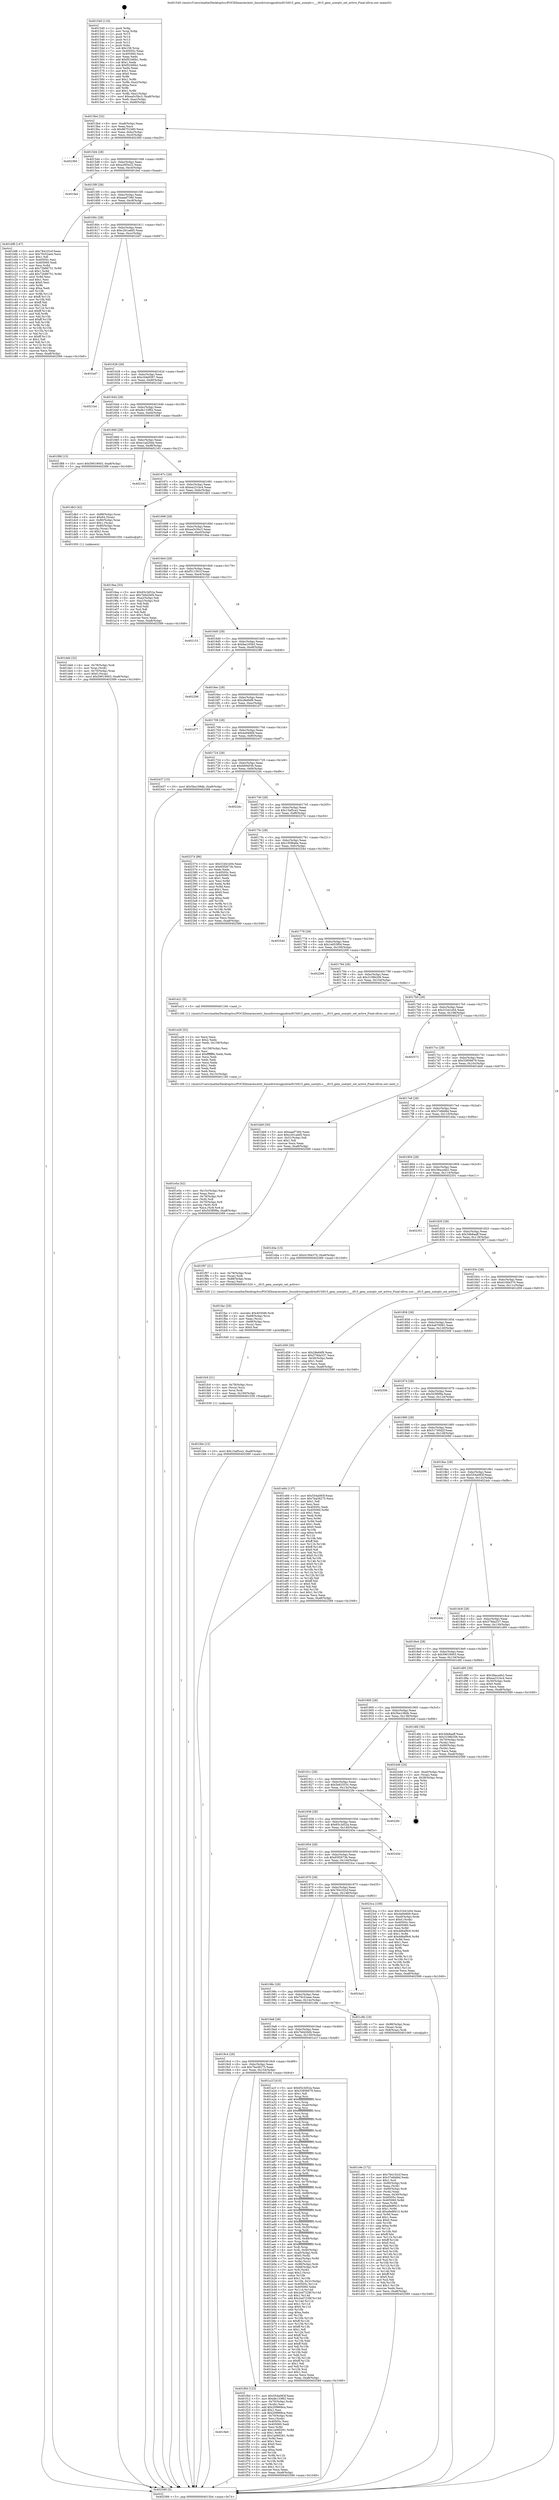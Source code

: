 digraph "0x401540" {
  label = "0x401540 (/mnt/c/Users/mathe/Desktop/tcc/POCII/binaries/extr_linuxdriversgpudrmi915i915_gem_userptr.c___i915_gem_userptr_set_active_Final-ollvm.out::main(0))"
  labelloc = "t"
  node[shape=record]

  Entry [label="",width=0.3,height=0.3,shape=circle,fillcolor=black,style=filled]
  "0x4015b4" [label="{
     0x4015b4 [32]\l
     | [instrs]\l
     &nbsp;&nbsp;0x4015b4 \<+6\>: mov -0xa8(%rbp),%eax\l
     &nbsp;&nbsp;0x4015ba \<+2\>: mov %eax,%ecx\l
     &nbsp;&nbsp;0x4015bc \<+6\>: sub $0x86751b80,%ecx\l
     &nbsp;&nbsp;0x4015c2 \<+6\>: mov %eax,-0xbc(%rbp)\l
     &nbsp;&nbsp;0x4015c8 \<+6\>: mov %ecx,-0xc0(%rbp)\l
     &nbsp;&nbsp;0x4015ce \<+6\>: je 0000000000402360 \<main+0xe20\>\l
  }"]
  "0x402360" [label="{
     0x402360\l
  }", style=dashed]
  "0x4015d4" [label="{
     0x4015d4 [28]\l
     | [instrs]\l
     &nbsp;&nbsp;0x4015d4 \<+5\>: jmp 00000000004015d9 \<main+0x99\>\l
     &nbsp;&nbsp;0x4015d9 \<+6\>: mov -0xbc(%rbp),%eax\l
     &nbsp;&nbsp;0x4015df \<+5\>: sub $0xa26f3e22,%eax\l
     &nbsp;&nbsp;0x4015e4 \<+6\>: mov %eax,-0xc4(%rbp)\l
     &nbsp;&nbsp;0x4015ea \<+6\>: je 0000000000401fed \<main+0xaad\>\l
  }"]
  Exit [label="",width=0.3,height=0.3,shape=circle,fillcolor=black,style=filled,peripheries=2]
  "0x401fed" [label="{
     0x401fed\l
  }", style=dashed]
  "0x4015f0" [label="{
     0x4015f0 [28]\l
     | [instrs]\l
     &nbsp;&nbsp;0x4015f0 \<+5\>: jmp 00000000004015f5 \<main+0xb5\>\l
     &nbsp;&nbsp;0x4015f5 \<+6\>: mov -0xbc(%rbp),%eax\l
     &nbsp;&nbsp;0x4015fb \<+5\>: sub $0xaaef7360,%eax\l
     &nbsp;&nbsp;0x401600 \<+6\>: mov %eax,-0xc8(%rbp)\l
     &nbsp;&nbsp;0x401606 \<+6\>: je 0000000000401bf8 \<main+0x6b8\>\l
  }"]
  "0x401fde" [label="{
     0x401fde [15]\l
     | [instrs]\l
     &nbsp;&nbsp;0x401fde \<+10\>: movl $0x15af5ce2,-0xa8(%rbp)\l
     &nbsp;&nbsp;0x401fe8 \<+5\>: jmp 0000000000402589 \<main+0x1049\>\l
  }"]
  "0x401bf8" [label="{
     0x401bf8 [147]\l
     | [instrs]\l
     &nbsp;&nbsp;0x401bf8 \<+5\>: mov $0x784102cf,%eax\l
     &nbsp;&nbsp;0x401bfd \<+5\>: mov $0x79c52aee,%ecx\l
     &nbsp;&nbsp;0x401c02 \<+2\>: mov $0x1,%dl\l
     &nbsp;&nbsp;0x401c04 \<+7\>: mov 0x40505c,%esi\l
     &nbsp;&nbsp;0x401c0b \<+7\>: mov 0x405060,%edi\l
     &nbsp;&nbsp;0x401c12 \<+3\>: mov %esi,%r8d\l
     &nbsp;&nbsp;0x401c15 \<+7\>: sub $0x72b86751,%r8d\l
     &nbsp;&nbsp;0x401c1c \<+4\>: sub $0x1,%r8d\l
     &nbsp;&nbsp;0x401c20 \<+7\>: add $0x72b86751,%r8d\l
     &nbsp;&nbsp;0x401c27 \<+4\>: imul %r8d,%esi\l
     &nbsp;&nbsp;0x401c2b \<+3\>: and $0x1,%esi\l
     &nbsp;&nbsp;0x401c2e \<+3\>: cmp $0x0,%esi\l
     &nbsp;&nbsp;0x401c31 \<+4\>: sete %r9b\l
     &nbsp;&nbsp;0x401c35 \<+3\>: cmp $0xa,%edi\l
     &nbsp;&nbsp;0x401c38 \<+4\>: setl %r10b\l
     &nbsp;&nbsp;0x401c3c \<+3\>: mov %r9b,%r11b\l
     &nbsp;&nbsp;0x401c3f \<+4\>: xor $0xff,%r11b\l
     &nbsp;&nbsp;0x401c43 \<+3\>: mov %r10b,%bl\l
     &nbsp;&nbsp;0x401c46 \<+3\>: xor $0xff,%bl\l
     &nbsp;&nbsp;0x401c49 \<+3\>: xor $0x1,%dl\l
     &nbsp;&nbsp;0x401c4c \<+3\>: mov %r11b,%r14b\l
     &nbsp;&nbsp;0x401c4f \<+4\>: and $0xff,%r14b\l
     &nbsp;&nbsp;0x401c53 \<+3\>: and %dl,%r9b\l
     &nbsp;&nbsp;0x401c56 \<+3\>: mov %bl,%r15b\l
     &nbsp;&nbsp;0x401c59 \<+4\>: and $0xff,%r15b\l
     &nbsp;&nbsp;0x401c5d \<+3\>: and %dl,%r10b\l
     &nbsp;&nbsp;0x401c60 \<+3\>: or %r9b,%r14b\l
     &nbsp;&nbsp;0x401c63 \<+3\>: or %r10b,%r15b\l
     &nbsp;&nbsp;0x401c66 \<+3\>: xor %r15b,%r14b\l
     &nbsp;&nbsp;0x401c69 \<+3\>: or %bl,%r11b\l
     &nbsp;&nbsp;0x401c6c \<+4\>: xor $0xff,%r11b\l
     &nbsp;&nbsp;0x401c70 \<+3\>: or $0x1,%dl\l
     &nbsp;&nbsp;0x401c73 \<+3\>: and %dl,%r11b\l
     &nbsp;&nbsp;0x401c76 \<+3\>: or %r11b,%r14b\l
     &nbsp;&nbsp;0x401c79 \<+4\>: test $0x1,%r14b\l
     &nbsp;&nbsp;0x401c7d \<+3\>: cmovne %ecx,%eax\l
     &nbsp;&nbsp;0x401c80 \<+6\>: mov %eax,-0xa8(%rbp)\l
     &nbsp;&nbsp;0x401c86 \<+5\>: jmp 0000000000402589 \<main+0x1049\>\l
  }"]
  "0x40160c" [label="{
     0x40160c [28]\l
     | [instrs]\l
     &nbsp;&nbsp;0x40160c \<+5\>: jmp 0000000000401611 \<main+0xd1\>\l
     &nbsp;&nbsp;0x401611 \<+6\>: mov -0xbc(%rbp),%eax\l
     &nbsp;&nbsp;0x401617 \<+5\>: sub $0xc261add5,%eax\l
     &nbsp;&nbsp;0x40161c \<+6\>: mov %eax,-0xcc(%rbp)\l
     &nbsp;&nbsp;0x401622 \<+6\>: je 0000000000401bd7 \<main+0x697\>\l
  }"]
  "0x401fc9" [label="{
     0x401fc9 [21]\l
     | [instrs]\l
     &nbsp;&nbsp;0x401fc9 \<+4\>: mov -0x78(%rbp),%rcx\l
     &nbsp;&nbsp;0x401fcd \<+3\>: mov (%rcx),%rcx\l
     &nbsp;&nbsp;0x401fd0 \<+3\>: mov %rcx,%rdi\l
     &nbsp;&nbsp;0x401fd3 \<+6\>: mov %eax,-0x160(%rbp)\l
     &nbsp;&nbsp;0x401fd9 \<+5\>: call 0000000000401030 \<free@plt\>\l
     | [calls]\l
     &nbsp;&nbsp;0x401030 \{1\} (unknown)\l
  }"]
  "0x401bd7" [label="{
     0x401bd7\l
  }", style=dashed]
  "0x401628" [label="{
     0x401628 [28]\l
     | [instrs]\l
     &nbsp;&nbsp;0x401628 \<+5\>: jmp 000000000040162d \<main+0xed\>\l
     &nbsp;&nbsp;0x40162d \<+6\>: mov -0xbc(%rbp),%eax\l
     &nbsp;&nbsp;0x401633 \<+5\>: sub $0xc5de9397,%eax\l
     &nbsp;&nbsp;0x401638 \<+6\>: mov %eax,-0xd0(%rbp)\l
     &nbsp;&nbsp;0x40163e \<+6\>: je 00000000004021bd \<main+0xc7d\>\l
  }"]
  "0x401fac" [label="{
     0x401fac [29]\l
     | [instrs]\l
     &nbsp;&nbsp;0x401fac \<+10\>: movabs $0x4030d6,%rdi\l
     &nbsp;&nbsp;0x401fb6 \<+4\>: mov -0x68(%rbp),%rcx\l
     &nbsp;&nbsp;0x401fba \<+2\>: mov %eax,(%rcx)\l
     &nbsp;&nbsp;0x401fbc \<+4\>: mov -0x68(%rbp),%rcx\l
     &nbsp;&nbsp;0x401fc0 \<+2\>: mov (%rcx),%esi\l
     &nbsp;&nbsp;0x401fc2 \<+2\>: mov $0x0,%al\l
     &nbsp;&nbsp;0x401fc4 \<+5\>: call 0000000000401040 \<printf@plt\>\l
     | [calls]\l
     &nbsp;&nbsp;0x401040 \{1\} (unknown)\l
  }"]
  "0x4021bd" [label="{
     0x4021bd\l
  }", style=dashed]
  "0x401644" [label="{
     0x401644 [28]\l
     | [instrs]\l
     &nbsp;&nbsp;0x401644 \<+5\>: jmp 0000000000401649 \<main+0x109\>\l
     &nbsp;&nbsp;0x401649 \<+6\>: mov -0xbc(%rbp),%eax\l
     &nbsp;&nbsp;0x40164f \<+5\>: sub $0xdb133f62,%eax\l
     &nbsp;&nbsp;0x401654 \<+6\>: mov %eax,-0xd4(%rbp)\l
     &nbsp;&nbsp;0x40165a \<+6\>: je 0000000000401f88 \<main+0xa48\>\l
  }"]
  "0x4019e0" [label="{
     0x4019e0\l
  }", style=dashed]
  "0x401f88" [label="{
     0x401f88 [15]\l
     | [instrs]\l
     &nbsp;&nbsp;0x401f88 \<+10\>: movl $0x59019003,-0xa8(%rbp)\l
     &nbsp;&nbsp;0x401f92 \<+5\>: jmp 0000000000402589 \<main+0x1049\>\l
  }"]
  "0x401660" [label="{
     0x401660 [28]\l
     | [instrs]\l
     &nbsp;&nbsp;0x401660 \<+5\>: jmp 0000000000401665 \<main+0x125\>\l
     &nbsp;&nbsp;0x401665 \<+6\>: mov -0xbc(%rbp),%eax\l
     &nbsp;&nbsp;0x40166b \<+5\>: sub $0xe1ad20da,%eax\l
     &nbsp;&nbsp;0x401670 \<+6\>: mov %eax,-0xd8(%rbp)\l
     &nbsp;&nbsp;0x401676 \<+6\>: je 0000000000402162 \<main+0xc22\>\l
  }"]
  "0x401f0d" [label="{
     0x401f0d [123]\l
     | [instrs]\l
     &nbsp;&nbsp;0x401f0d \<+5\>: mov $0x554a083f,%eax\l
     &nbsp;&nbsp;0x401f12 \<+5\>: mov $0xdb133f62,%ecx\l
     &nbsp;&nbsp;0x401f17 \<+4\>: mov -0x70(%rbp),%rdx\l
     &nbsp;&nbsp;0x401f1b \<+2\>: mov (%rdx),%esi\l
     &nbsp;&nbsp;0x401f1d \<+6\>: add $0x209868ca,%esi\l
     &nbsp;&nbsp;0x401f23 \<+3\>: add $0x1,%esi\l
     &nbsp;&nbsp;0x401f26 \<+6\>: sub $0x209868ca,%esi\l
     &nbsp;&nbsp;0x401f2c \<+4\>: mov -0x70(%rbp),%rdx\l
     &nbsp;&nbsp;0x401f30 \<+2\>: mov %esi,(%rdx)\l
     &nbsp;&nbsp;0x401f32 \<+7\>: mov 0x40505c,%esi\l
     &nbsp;&nbsp;0x401f39 \<+7\>: mov 0x405060,%edi\l
     &nbsp;&nbsp;0x401f40 \<+3\>: mov %esi,%r8d\l
     &nbsp;&nbsp;0x401f43 \<+7\>: add $0x1a060261,%r8d\l
     &nbsp;&nbsp;0x401f4a \<+4\>: sub $0x1,%r8d\l
     &nbsp;&nbsp;0x401f4e \<+7\>: sub $0x1a060261,%r8d\l
     &nbsp;&nbsp;0x401f55 \<+4\>: imul %r8d,%esi\l
     &nbsp;&nbsp;0x401f59 \<+3\>: and $0x1,%esi\l
     &nbsp;&nbsp;0x401f5c \<+3\>: cmp $0x0,%esi\l
     &nbsp;&nbsp;0x401f5f \<+4\>: sete %r9b\l
     &nbsp;&nbsp;0x401f63 \<+3\>: cmp $0xa,%edi\l
     &nbsp;&nbsp;0x401f66 \<+4\>: setl %r10b\l
     &nbsp;&nbsp;0x401f6a \<+3\>: mov %r9b,%r11b\l
     &nbsp;&nbsp;0x401f6d \<+3\>: and %r10b,%r11b\l
     &nbsp;&nbsp;0x401f70 \<+3\>: xor %r10b,%r9b\l
     &nbsp;&nbsp;0x401f73 \<+3\>: or %r9b,%r11b\l
     &nbsp;&nbsp;0x401f76 \<+4\>: test $0x1,%r11b\l
     &nbsp;&nbsp;0x401f7a \<+3\>: cmovne %ecx,%eax\l
     &nbsp;&nbsp;0x401f7d \<+6\>: mov %eax,-0xa8(%rbp)\l
     &nbsp;&nbsp;0x401f83 \<+5\>: jmp 0000000000402589 \<main+0x1049\>\l
  }"]
  "0x402162" [label="{
     0x402162\l
  }", style=dashed]
  "0x40167c" [label="{
     0x40167c [28]\l
     | [instrs]\l
     &nbsp;&nbsp;0x40167c \<+5\>: jmp 0000000000401681 \<main+0x141\>\l
     &nbsp;&nbsp;0x401681 \<+6\>: mov -0xbc(%rbp),%eax\l
     &nbsp;&nbsp;0x401687 \<+5\>: sub $0xea231bc4,%eax\l
     &nbsp;&nbsp;0x40168c \<+6\>: mov %eax,-0xdc(%rbp)\l
     &nbsp;&nbsp;0x401692 \<+6\>: je 0000000000401db3 \<main+0x873\>\l
  }"]
  "0x401e5a" [label="{
     0x401e5a [42]\l
     | [instrs]\l
     &nbsp;&nbsp;0x401e5a \<+6\>: mov -0x15c(%rbp),%ecx\l
     &nbsp;&nbsp;0x401e60 \<+3\>: imul %eax,%ecx\l
     &nbsp;&nbsp;0x401e63 \<+4\>: mov -0x78(%rbp),%r8\l
     &nbsp;&nbsp;0x401e67 \<+3\>: mov (%r8),%r8\l
     &nbsp;&nbsp;0x401e6a \<+4\>: mov -0x70(%rbp),%r9\l
     &nbsp;&nbsp;0x401e6e \<+3\>: movslq (%r9),%r9\l
     &nbsp;&nbsp;0x401e71 \<+4\>: mov %ecx,(%r8,%r9,4)\l
     &nbsp;&nbsp;0x401e75 \<+10\>: movl $0x503f0f9a,-0xa8(%rbp)\l
     &nbsp;&nbsp;0x401e7f \<+5\>: jmp 0000000000402589 \<main+0x1049\>\l
  }"]
  "0x401db3" [label="{
     0x401db3 [42]\l
     | [instrs]\l
     &nbsp;&nbsp;0x401db3 \<+7\>: mov -0x88(%rbp),%rax\l
     &nbsp;&nbsp;0x401dba \<+6\>: movl $0x64,(%rax)\l
     &nbsp;&nbsp;0x401dc0 \<+4\>: mov -0x80(%rbp),%rax\l
     &nbsp;&nbsp;0x401dc4 \<+6\>: movl $0x1,(%rax)\l
     &nbsp;&nbsp;0x401dca \<+4\>: mov -0x80(%rbp),%rax\l
     &nbsp;&nbsp;0x401dce \<+3\>: movslq (%rax),%rax\l
     &nbsp;&nbsp;0x401dd1 \<+4\>: shl $0x2,%rax\l
     &nbsp;&nbsp;0x401dd5 \<+3\>: mov %rax,%rdi\l
     &nbsp;&nbsp;0x401dd8 \<+5\>: call 0000000000401050 \<malloc@plt\>\l
     | [calls]\l
     &nbsp;&nbsp;0x401050 \{1\} (unknown)\l
  }"]
  "0x401698" [label="{
     0x401698 [28]\l
     | [instrs]\l
     &nbsp;&nbsp;0x401698 \<+5\>: jmp 000000000040169d \<main+0x15d\>\l
     &nbsp;&nbsp;0x40169d \<+6\>: mov -0xbc(%rbp),%eax\l
     &nbsp;&nbsp;0x4016a3 \<+5\>: sub $0xea5c5bc3,%eax\l
     &nbsp;&nbsp;0x4016a8 \<+6\>: mov %eax,-0xe0(%rbp)\l
     &nbsp;&nbsp;0x4016ae \<+6\>: je 00000000004019ea \<main+0x4aa\>\l
  }"]
  "0x401e26" [label="{
     0x401e26 [52]\l
     | [instrs]\l
     &nbsp;&nbsp;0x401e26 \<+2\>: xor %ecx,%ecx\l
     &nbsp;&nbsp;0x401e28 \<+5\>: mov $0x2,%edx\l
     &nbsp;&nbsp;0x401e2d \<+6\>: mov %edx,-0x158(%rbp)\l
     &nbsp;&nbsp;0x401e33 \<+1\>: cltd\l
     &nbsp;&nbsp;0x401e34 \<+6\>: mov -0x158(%rbp),%esi\l
     &nbsp;&nbsp;0x401e3a \<+2\>: idiv %esi\l
     &nbsp;&nbsp;0x401e3c \<+6\>: imul $0xfffffffe,%edx,%edx\l
     &nbsp;&nbsp;0x401e42 \<+2\>: mov %ecx,%edi\l
     &nbsp;&nbsp;0x401e44 \<+2\>: sub %edx,%edi\l
     &nbsp;&nbsp;0x401e46 \<+2\>: mov %ecx,%edx\l
     &nbsp;&nbsp;0x401e48 \<+3\>: sub $0x1,%edx\l
     &nbsp;&nbsp;0x401e4b \<+2\>: add %edx,%edi\l
     &nbsp;&nbsp;0x401e4d \<+2\>: sub %edi,%ecx\l
     &nbsp;&nbsp;0x401e4f \<+6\>: mov %ecx,-0x15c(%rbp)\l
     &nbsp;&nbsp;0x401e55 \<+5\>: call 0000000000401160 \<next_i\>\l
     | [calls]\l
     &nbsp;&nbsp;0x401160 \{1\} (/mnt/c/Users/mathe/Desktop/tcc/POCII/binaries/extr_linuxdriversgpudrmi915i915_gem_userptr.c___i915_gem_userptr_set_active_Final-ollvm.out::next_i)\l
  }"]
  "0x4019ea" [label="{
     0x4019ea [53]\l
     | [instrs]\l
     &nbsp;&nbsp;0x4019ea \<+5\>: mov $0x65c3d52a,%eax\l
     &nbsp;&nbsp;0x4019ef \<+5\>: mov $0x7b6d2bf4,%ecx\l
     &nbsp;&nbsp;0x4019f4 \<+6\>: mov -0xa2(%rbp),%dl\l
     &nbsp;&nbsp;0x4019fa \<+7\>: mov -0xa1(%rbp),%sil\l
     &nbsp;&nbsp;0x401a01 \<+3\>: mov %dl,%dil\l
     &nbsp;&nbsp;0x401a04 \<+3\>: and %sil,%dil\l
     &nbsp;&nbsp;0x401a07 \<+3\>: xor %sil,%dl\l
     &nbsp;&nbsp;0x401a0a \<+3\>: or %dl,%dil\l
     &nbsp;&nbsp;0x401a0d \<+4\>: test $0x1,%dil\l
     &nbsp;&nbsp;0x401a11 \<+3\>: cmovne %ecx,%eax\l
     &nbsp;&nbsp;0x401a14 \<+6\>: mov %eax,-0xa8(%rbp)\l
     &nbsp;&nbsp;0x401a1a \<+5\>: jmp 0000000000402589 \<main+0x1049\>\l
  }"]
  "0x4016b4" [label="{
     0x4016b4 [28]\l
     | [instrs]\l
     &nbsp;&nbsp;0x4016b4 \<+5\>: jmp 00000000004016b9 \<main+0x179\>\l
     &nbsp;&nbsp;0x4016b9 \<+6\>: mov -0xbc(%rbp),%eax\l
     &nbsp;&nbsp;0x4016bf \<+5\>: sub $0xf511561f,%eax\l
     &nbsp;&nbsp;0x4016c4 \<+6\>: mov %eax,-0xe4(%rbp)\l
     &nbsp;&nbsp;0x4016ca \<+6\>: je 0000000000402153 \<main+0xc13\>\l
  }"]
  "0x402589" [label="{
     0x402589 [5]\l
     | [instrs]\l
     &nbsp;&nbsp;0x402589 \<+5\>: jmp 00000000004015b4 \<main+0x74\>\l
  }"]
  "0x401540" [label="{
     0x401540 [116]\l
     | [instrs]\l
     &nbsp;&nbsp;0x401540 \<+1\>: push %rbp\l
     &nbsp;&nbsp;0x401541 \<+3\>: mov %rsp,%rbp\l
     &nbsp;&nbsp;0x401544 \<+2\>: push %r15\l
     &nbsp;&nbsp;0x401546 \<+2\>: push %r14\l
     &nbsp;&nbsp;0x401548 \<+2\>: push %r13\l
     &nbsp;&nbsp;0x40154a \<+2\>: push %r12\l
     &nbsp;&nbsp;0x40154c \<+1\>: push %rbx\l
     &nbsp;&nbsp;0x40154d \<+7\>: sub $0x158,%rsp\l
     &nbsp;&nbsp;0x401554 \<+7\>: mov 0x40505c,%eax\l
     &nbsp;&nbsp;0x40155b \<+7\>: mov 0x405060,%ecx\l
     &nbsp;&nbsp;0x401562 \<+2\>: mov %eax,%edx\l
     &nbsp;&nbsp;0x401564 \<+6\>: add $0xf5246fa1,%edx\l
     &nbsp;&nbsp;0x40156a \<+3\>: sub $0x1,%edx\l
     &nbsp;&nbsp;0x40156d \<+6\>: sub $0xf5246fa1,%edx\l
     &nbsp;&nbsp;0x401573 \<+3\>: imul %edx,%eax\l
     &nbsp;&nbsp;0x401576 \<+3\>: and $0x1,%eax\l
     &nbsp;&nbsp;0x401579 \<+3\>: cmp $0x0,%eax\l
     &nbsp;&nbsp;0x40157c \<+4\>: sete %r8b\l
     &nbsp;&nbsp;0x401580 \<+4\>: and $0x1,%r8b\l
     &nbsp;&nbsp;0x401584 \<+7\>: mov %r8b,-0xa2(%rbp)\l
     &nbsp;&nbsp;0x40158b \<+3\>: cmp $0xa,%ecx\l
     &nbsp;&nbsp;0x40158e \<+4\>: setl %r8b\l
     &nbsp;&nbsp;0x401592 \<+4\>: and $0x1,%r8b\l
     &nbsp;&nbsp;0x401596 \<+7\>: mov %r8b,-0xa1(%rbp)\l
     &nbsp;&nbsp;0x40159d \<+10\>: movl $0xea5c5bc3,-0xa8(%rbp)\l
     &nbsp;&nbsp;0x4015a7 \<+6\>: mov %edi,-0xac(%rbp)\l
     &nbsp;&nbsp;0x4015ad \<+7\>: mov %rsi,-0xb8(%rbp)\l
  }"]
  "0x401ddd" [label="{
     0x401ddd [32]\l
     | [instrs]\l
     &nbsp;&nbsp;0x401ddd \<+4\>: mov -0x78(%rbp),%rdi\l
     &nbsp;&nbsp;0x401de1 \<+3\>: mov %rax,(%rdi)\l
     &nbsp;&nbsp;0x401de4 \<+4\>: mov -0x70(%rbp),%rax\l
     &nbsp;&nbsp;0x401de8 \<+6\>: movl $0x0,(%rax)\l
     &nbsp;&nbsp;0x401dee \<+10\>: movl $0x59019003,-0xa8(%rbp)\l
     &nbsp;&nbsp;0x401df8 \<+5\>: jmp 0000000000402589 \<main+0x1049\>\l
  }"]
  "0x402153" [label="{
     0x402153\l
  }", style=dashed]
  "0x4016d0" [label="{
     0x4016d0 [28]\l
     | [instrs]\l
     &nbsp;&nbsp;0x4016d0 \<+5\>: jmp 00000000004016d5 \<main+0x195\>\l
     &nbsp;&nbsp;0x4016d5 \<+6\>: mov -0xbc(%rbp),%eax\l
     &nbsp;&nbsp;0x4016db \<+5\>: sub $0xfaa165b5,%eax\l
     &nbsp;&nbsp;0x4016e0 \<+6\>: mov %eax,-0xe8(%rbp)\l
     &nbsp;&nbsp;0x4016e6 \<+6\>: je 0000000000402286 \<main+0xd46\>\l
  }"]
  "0x401c9e" [label="{
     0x401c9e [172]\l
     | [instrs]\l
     &nbsp;&nbsp;0x401c9e \<+5\>: mov $0x784102cf,%ecx\l
     &nbsp;&nbsp;0x401ca3 \<+5\>: mov $0x37efdd6d,%edx\l
     &nbsp;&nbsp;0x401ca8 \<+3\>: mov $0x1,%sil\l
     &nbsp;&nbsp;0x401cab \<+7\>: mov -0x90(%rbp),%rdi\l
     &nbsp;&nbsp;0x401cb2 \<+2\>: mov %eax,(%rdi)\l
     &nbsp;&nbsp;0x401cb4 \<+7\>: mov -0x90(%rbp),%rdi\l
     &nbsp;&nbsp;0x401cbb \<+2\>: mov (%rdi),%eax\l
     &nbsp;&nbsp;0x401cbd \<+3\>: mov %eax,-0x30(%rbp)\l
     &nbsp;&nbsp;0x401cc0 \<+7\>: mov 0x40505c,%eax\l
     &nbsp;&nbsp;0x401cc7 \<+8\>: mov 0x405060,%r8d\l
     &nbsp;&nbsp;0x401ccf \<+3\>: mov %eax,%r9d\l
     &nbsp;&nbsp;0x401cd2 \<+7\>: sub $0xa9e8f415,%r9d\l
     &nbsp;&nbsp;0x401cd9 \<+4\>: sub $0x1,%r9d\l
     &nbsp;&nbsp;0x401cdd \<+7\>: add $0xa9e8f415,%r9d\l
     &nbsp;&nbsp;0x401ce4 \<+4\>: imul %r9d,%eax\l
     &nbsp;&nbsp;0x401ce8 \<+3\>: and $0x1,%eax\l
     &nbsp;&nbsp;0x401ceb \<+3\>: cmp $0x0,%eax\l
     &nbsp;&nbsp;0x401cee \<+4\>: sete %r10b\l
     &nbsp;&nbsp;0x401cf2 \<+4\>: cmp $0xa,%r8d\l
     &nbsp;&nbsp;0x401cf6 \<+4\>: setl %r11b\l
     &nbsp;&nbsp;0x401cfa \<+3\>: mov %r10b,%bl\l
     &nbsp;&nbsp;0x401cfd \<+3\>: xor $0xff,%bl\l
     &nbsp;&nbsp;0x401d00 \<+3\>: mov %r11b,%r14b\l
     &nbsp;&nbsp;0x401d03 \<+4\>: xor $0xff,%r14b\l
     &nbsp;&nbsp;0x401d07 \<+4\>: xor $0x0,%sil\l
     &nbsp;&nbsp;0x401d0b \<+3\>: mov %bl,%r15b\l
     &nbsp;&nbsp;0x401d0e \<+4\>: and $0x0,%r15b\l
     &nbsp;&nbsp;0x401d12 \<+3\>: and %sil,%r10b\l
     &nbsp;&nbsp;0x401d15 \<+3\>: mov %r14b,%r12b\l
     &nbsp;&nbsp;0x401d18 \<+4\>: and $0x0,%r12b\l
     &nbsp;&nbsp;0x401d1c \<+3\>: and %sil,%r11b\l
     &nbsp;&nbsp;0x401d1f \<+3\>: or %r10b,%r15b\l
     &nbsp;&nbsp;0x401d22 \<+3\>: or %r11b,%r12b\l
     &nbsp;&nbsp;0x401d25 \<+3\>: xor %r12b,%r15b\l
     &nbsp;&nbsp;0x401d28 \<+3\>: or %r14b,%bl\l
     &nbsp;&nbsp;0x401d2b \<+3\>: xor $0xff,%bl\l
     &nbsp;&nbsp;0x401d2e \<+4\>: or $0x0,%sil\l
     &nbsp;&nbsp;0x401d32 \<+3\>: and %sil,%bl\l
     &nbsp;&nbsp;0x401d35 \<+3\>: or %bl,%r15b\l
     &nbsp;&nbsp;0x401d38 \<+4\>: test $0x1,%r15b\l
     &nbsp;&nbsp;0x401d3c \<+3\>: cmovne %edx,%ecx\l
     &nbsp;&nbsp;0x401d3f \<+6\>: mov %ecx,-0xa8(%rbp)\l
     &nbsp;&nbsp;0x401d45 \<+5\>: jmp 0000000000402589 \<main+0x1049\>\l
  }"]
  "0x402286" [label="{
     0x402286\l
  }", style=dashed]
  "0x4016ec" [label="{
     0x4016ec [28]\l
     | [instrs]\l
     &nbsp;&nbsp;0x4016ec \<+5\>: jmp 00000000004016f1 \<main+0x1b1\>\l
     &nbsp;&nbsp;0x4016f1 \<+6\>: mov -0xbc(%rbp),%eax\l
     &nbsp;&nbsp;0x4016f7 \<+5\>: sub $0x28e84f9,%eax\l
     &nbsp;&nbsp;0x4016fc \<+6\>: mov %eax,-0xec(%rbp)\l
     &nbsp;&nbsp;0x401702 \<+6\>: je 0000000000401d77 \<main+0x837\>\l
  }"]
  "0x4019c4" [label="{
     0x4019c4 [28]\l
     | [instrs]\l
     &nbsp;&nbsp;0x4019c4 \<+5\>: jmp 00000000004019c9 \<main+0x489\>\l
     &nbsp;&nbsp;0x4019c9 \<+6\>: mov -0xbc(%rbp),%eax\l
     &nbsp;&nbsp;0x4019cf \<+5\>: sub $0x7ba36275,%eax\l
     &nbsp;&nbsp;0x4019d4 \<+6\>: mov %eax,-0x154(%rbp)\l
     &nbsp;&nbsp;0x4019da \<+6\>: je 0000000000401f0d \<main+0x9cd\>\l
  }"]
  "0x401d77" [label="{
     0x401d77\l
  }", style=dashed]
  "0x401708" [label="{
     0x401708 [28]\l
     | [instrs]\l
     &nbsp;&nbsp;0x401708 \<+5\>: jmp 000000000040170d \<main+0x1cd\>\l
     &nbsp;&nbsp;0x40170d \<+6\>: mov -0xbc(%rbp),%eax\l
     &nbsp;&nbsp;0x401713 \<+5\>: sub $0x4a94669,%eax\l
     &nbsp;&nbsp;0x401718 \<+6\>: mov %eax,-0xf0(%rbp)\l
     &nbsp;&nbsp;0x40171e \<+6\>: je 0000000000402437 \<main+0xef7\>\l
  }"]
  "0x401a1f" [label="{
     0x401a1f [410]\l
     | [instrs]\l
     &nbsp;&nbsp;0x401a1f \<+5\>: mov $0x65c3d52a,%eax\l
     &nbsp;&nbsp;0x401a24 \<+5\>: mov $0x33856679,%ecx\l
     &nbsp;&nbsp;0x401a29 \<+2\>: mov $0x1,%dl\l
     &nbsp;&nbsp;0x401a2b \<+3\>: mov %rsp,%rsi\l
     &nbsp;&nbsp;0x401a2e \<+4\>: add $0xfffffffffffffff0,%rsi\l
     &nbsp;&nbsp;0x401a32 \<+3\>: mov %rsi,%rsp\l
     &nbsp;&nbsp;0x401a35 \<+7\>: mov %rsi,-0xa0(%rbp)\l
     &nbsp;&nbsp;0x401a3c \<+3\>: mov %rsp,%rsi\l
     &nbsp;&nbsp;0x401a3f \<+4\>: add $0xfffffffffffffff0,%rsi\l
     &nbsp;&nbsp;0x401a43 \<+3\>: mov %rsi,%rsp\l
     &nbsp;&nbsp;0x401a46 \<+3\>: mov %rsp,%rdi\l
     &nbsp;&nbsp;0x401a49 \<+4\>: add $0xfffffffffffffff0,%rdi\l
     &nbsp;&nbsp;0x401a4d \<+3\>: mov %rdi,%rsp\l
     &nbsp;&nbsp;0x401a50 \<+7\>: mov %rdi,-0x98(%rbp)\l
     &nbsp;&nbsp;0x401a57 \<+3\>: mov %rsp,%rdi\l
     &nbsp;&nbsp;0x401a5a \<+4\>: add $0xfffffffffffffff0,%rdi\l
     &nbsp;&nbsp;0x401a5e \<+3\>: mov %rdi,%rsp\l
     &nbsp;&nbsp;0x401a61 \<+7\>: mov %rdi,-0x90(%rbp)\l
     &nbsp;&nbsp;0x401a68 \<+3\>: mov %rsp,%rdi\l
     &nbsp;&nbsp;0x401a6b \<+4\>: add $0xfffffffffffffff0,%rdi\l
     &nbsp;&nbsp;0x401a6f \<+3\>: mov %rdi,%rsp\l
     &nbsp;&nbsp;0x401a72 \<+7\>: mov %rdi,-0x88(%rbp)\l
     &nbsp;&nbsp;0x401a79 \<+3\>: mov %rsp,%rdi\l
     &nbsp;&nbsp;0x401a7c \<+4\>: add $0xfffffffffffffff0,%rdi\l
     &nbsp;&nbsp;0x401a80 \<+3\>: mov %rdi,%rsp\l
     &nbsp;&nbsp;0x401a83 \<+4\>: mov %rdi,-0x80(%rbp)\l
     &nbsp;&nbsp;0x401a87 \<+3\>: mov %rsp,%rdi\l
     &nbsp;&nbsp;0x401a8a \<+4\>: add $0xfffffffffffffff0,%rdi\l
     &nbsp;&nbsp;0x401a8e \<+3\>: mov %rdi,%rsp\l
     &nbsp;&nbsp;0x401a91 \<+4\>: mov %rdi,-0x78(%rbp)\l
     &nbsp;&nbsp;0x401a95 \<+3\>: mov %rsp,%rdi\l
     &nbsp;&nbsp;0x401a98 \<+4\>: add $0xfffffffffffffff0,%rdi\l
     &nbsp;&nbsp;0x401a9c \<+3\>: mov %rdi,%rsp\l
     &nbsp;&nbsp;0x401a9f \<+4\>: mov %rdi,-0x70(%rbp)\l
     &nbsp;&nbsp;0x401aa3 \<+3\>: mov %rsp,%rdi\l
     &nbsp;&nbsp;0x401aa6 \<+4\>: add $0xfffffffffffffff0,%rdi\l
     &nbsp;&nbsp;0x401aaa \<+3\>: mov %rdi,%rsp\l
     &nbsp;&nbsp;0x401aad \<+4\>: mov %rdi,-0x68(%rbp)\l
     &nbsp;&nbsp;0x401ab1 \<+3\>: mov %rsp,%rdi\l
     &nbsp;&nbsp;0x401ab4 \<+4\>: add $0xfffffffffffffff0,%rdi\l
     &nbsp;&nbsp;0x401ab8 \<+3\>: mov %rdi,%rsp\l
     &nbsp;&nbsp;0x401abb \<+4\>: mov %rdi,-0x60(%rbp)\l
     &nbsp;&nbsp;0x401abf \<+3\>: mov %rsp,%rdi\l
     &nbsp;&nbsp;0x401ac2 \<+4\>: add $0xfffffffffffffff0,%rdi\l
     &nbsp;&nbsp;0x401ac6 \<+3\>: mov %rdi,%rsp\l
     &nbsp;&nbsp;0x401ac9 \<+4\>: mov %rdi,-0x58(%rbp)\l
     &nbsp;&nbsp;0x401acd \<+3\>: mov %rsp,%rdi\l
     &nbsp;&nbsp;0x401ad0 \<+4\>: add $0xfffffffffffffff0,%rdi\l
     &nbsp;&nbsp;0x401ad4 \<+3\>: mov %rdi,%rsp\l
     &nbsp;&nbsp;0x401ad7 \<+4\>: mov %rdi,-0x50(%rbp)\l
     &nbsp;&nbsp;0x401adb \<+3\>: mov %rsp,%rdi\l
     &nbsp;&nbsp;0x401ade \<+4\>: add $0xfffffffffffffff0,%rdi\l
     &nbsp;&nbsp;0x401ae2 \<+3\>: mov %rdi,%rsp\l
     &nbsp;&nbsp;0x401ae5 \<+4\>: mov %rdi,-0x48(%rbp)\l
     &nbsp;&nbsp;0x401ae9 \<+3\>: mov %rsp,%rdi\l
     &nbsp;&nbsp;0x401aec \<+4\>: add $0xfffffffffffffff0,%rdi\l
     &nbsp;&nbsp;0x401af0 \<+3\>: mov %rdi,%rsp\l
     &nbsp;&nbsp;0x401af3 \<+4\>: mov %rdi,-0x40(%rbp)\l
     &nbsp;&nbsp;0x401af7 \<+7\>: mov -0xa0(%rbp),%rdi\l
     &nbsp;&nbsp;0x401afe \<+6\>: movl $0x0,(%rdi)\l
     &nbsp;&nbsp;0x401b04 \<+7\>: mov -0xac(%rbp),%r8d\l
     &nbsp;&nbsp;0x401b0b \<+3\>: mov %r8d,(%rsi)\l
     &nbsp;&nbsp;0x401b0e \<+7\>: mov -0x98(%rbp),%rdi\l
     &nbsp;&nbsp;0x401b15 \<+7\>: mov -0xb8(%rbp),%r9\l
     &nbsp;&nbsp;0x401b1c \<+3\>: mov %r9,(%rdi)\l
     &nbsp;&nbsp;0x401b1f \<+3\>: cmpl $0x2,(%rsi)\l
     &nbsp;&nbsp;0x401b22 \<+4\>: setne %r10b\l
     &nbsp;&nbsp;0x401b26 \<+4\>: and $0x1,%r10b\l
     &nbsp;&nbsp;0x401b2a \<+4\>: mov %r10b,-0x31(%rbp)\l
     &nbsp;&nbsp;0x401b2e \<+8\>: mov 0x40505c,%r11d\l
     &nbsp;&nbsp;0x401b36 \<+7\>: mov 0x405060,%ebx\l
     &nbsp;&nbsp;0x401b3d \<+3\>: mov %r11d,%r14d\l
     &nbsp;&nbsp;0x401b40 \<+7\>: sub $0x2ed7228f,%r14d\l
     &nbsp;&nbsp;0x401b47 \<+4\>: sub $0x1,%r14d\l
     &nbsp;&nbsp;0x401b4b \<+7\>: add $0x2ed7228f,%r14d\l
     &nbsp;&nbsp;0x401b52 \<+4\>: imul %r14d,%r11d\l
     &nbsp;&nbsp;0x401b56 \<+4\>: and $0x1,%r11d\l
     &nbsp;&nbsp;0x401b5a \<+4\>: cmp $0x0,%r11d\l
     &nbsp;&nbsp;0x401b5e \<+4\>: sete %r10b\l
     &nbsp;&nbsp;0x401b62 \<+3\>: cmp $0xa,%ebx\l
     &nbsp;&nbsp;0x401b65 \<+4\>: setl %r15b\l
     &nbsp;&nbsp;0x401b69 \<+3\>: mov %r10b,%r12b\l
     &nbsp;&nbsp;0x401b6c \<+4\>: xor $0xff,%r12b\l
     &nbsp;&nbsp;0x401b70 \<+3\>: mov %r15b,%r13b\l
     &nbsp;&nbsp;0x401b73 \<+4\>: xor $0xff,%r13b\l
     &nbsp;&nbsp;0x401b77 \<+3\>: xor $0x1,%dl\l
     &nbsp;&nbsp;0x401b7a \<+3\>: mov %r12b,%sil\l
     &nbsp;&nbsp;0x401b7d \<+4\>: and $0xff,%sil\l
     &nbsp;&nbsp;0x401b81 \<+3\>: and %dl,%r10b\l
     &nbsp;&nbsp;0x401b84 \<+3\>: mov %r13b,%dil\l
     &nbsp;&nbsp;0x401b87 \<+4\>: and $0xff,%dil\l
     &nbsp;&nbsp;0x401b8b \<+3\>: and %dl,%r15b\l
     &nbsp;&nbsp;0x401b8e \<+3\>: or %r10b,%sil\l
     &nbsp;&nbsp;0x401b91 \<+3\>: or %r15b,%dil\l
     &nbsp;&nbsp;0x401b94 \<+3\>: xor %dil,%sil\l
     &nbsp;&nbsp;0x401b97 \<+3\>: or %r13b,%r12b\l
     &nbsp;&nbsp;0x401b9a \<+4\>: xor $0xff,%r12b\l
     &nbsp;&nbsp;0x401b9e \<+3\>: or $0x1,%dl\l
     &nbsp;&nbsp;0x401ba1 \<+3\>: and %dl,%r12b\l
     &nbsp;&nbsp;0x401ba4 \<+3\>: or %r12b,%sil\l
     &nbsp;&nbsp;0x401ba7 \<+4\>: test $0x1,%sil\l
     &nbsp;&nbsp;0x401bab \<+3\>: cmovne %ecx,%eax\l
     &nbsp;&nbsp;0x401bae \<+6\>: mov %eax,-0xa8(%rbp)\l
     &nbsp;&nbsp;0x401bb4 \<+5\>: jmp 0000000000402589 \<main+0x1049\>\l
  }"]
  "0x402437" [label="{
     0x402437 [15]\l
     | [instrs]\l
     &nbsp;&nbsp;0x402437 \<+10\>: movl $0x5ba108db,-0xa8(%rbp)\l
     &nbsp;&nbsp;0x402441 \<+5\>: jmp 0000000000402589 \<main+0x1049\>\l
  }"]
  "0x401724" [label="{
     0x401724 [28]\l
     | [instrs]\l
     &nbsp;&nbsp;0x401724 \<+5\>: jmp 0000000000401729 \<main+0x1e9\>\l
     &nbsp;&nbsp;0x401729 \<+6\>: mov -0xbc(%rbp),%eax\l
     &nbsp;&nbsp;0x40172f \<+5\>: sub $0xb69403b,%eax\l
     &nbsp;&nbsp;0x401734 \<+6\>: mov %eax,-0xf4(%rbp)\l
     &nbsp;&nbsp;0x40173a \<+6\>: je 00000000004022dc \<main+0xd9c\>\l
  }"]
  "0x4019a8" [label="{
     0x4019a8 [28]\l
     | [instrs]\l
     &nbsp;&nbsp;0x4019a8 \<+5\>: jmp 00000000004019ad \<main+0x46d\>\l
     &nbsp;&nbsp;0x4019ad \<+6\>: mov -0xbc(%rbp),%eax\l
     &nbsp;&nbsp;0x4019b3 \<+5\>: sub $0x7b6d2bf4,%eax\l
     &nbsp;&nbsp;0x4019b8 \<+6\>: mov %eax,-0x150(%rbp)\l
     &nbsp;&nbsp;0x4019be \<+6\>: je 0000000000401a1f \<main+0x4df\>\l
  }"]
  "0x4022dc" [label="{
     0x4022dc\l
  }", style=dashed]
  "0x401740" [label="{
     0x401740 [28]\l
     | [instrs]\l
     &nbsp;&nbsp;0x401740 \<+5\>: jmp 0000000000401745 \<main+0x205\>\l
     &nbsp;&nbsp;0x401745 \<+6\>: mov -0xbc(%rbp),%eax\l
     &nbsp;&nbsp;0x40174b \<+5\>: sub $0x15af5ce2,%eax\l
     &nbsp;&nbsp;0x401750 \<+6\>: mov %eax,-0xf8(%rbp)\l
     &nbsp;&nbsp;0x401756 \<+6\>: je 0000000000402374 \<main+0xe34\>\l
  }"]
  "0x401c8b" [label="{
     0x401c8b [19]\l
     | [instrs]\l
     &nbsp;&nbsp;0x401c8b \<+7\>: mov -0x98(%rbp),%rax\l
     &nbsp;&nbsp;0x401c92 \<+3\>: mov (%rax),%rax\l
     &nbsp;&nbsp;0x401c95 \<+4\>: mov 0x8(%rax),%rdi\l
     &nbsp;&nbsp;0x401c99 \<+5\>: call 0000000000401060 \<atoi@plt\>\l
     | [calls]\l
     &nbsp;&nbsp;0x401060 \{1\} (unknown)\l
  }"]
  "0x402374" [label="{
     0x402374 [86]\l
     | [instrs]\l
     &nbsp;&nbsp;0x402374 \<+5\>: mov $0x31b41e04,%eax\l
     &nbsp;&nbsp;0x402379 \<+5\>: mov $0x65f2673b,%ecx\l
     &nbsp;&nbsp;0x40237e \<+2\>: xor %edx,%edx\l
     &nbsp;&nbsp;0x402380 \<+7\>: mov 0x40505c,%esi\l
     &nbsp;&nbsp;0x402387 \<+7\>: mov 0x405060,%edi\l
     &nbsp;&nbsp;0x40238e \<+3\>: sub $0x1,%edx\l
     &nbsp;&nbsp;0x402391 \<+3\>: mov %esi,%r8d\l
     &nbsp;&nbsp;0x402394 \<+3\>: add %edx,%r8d\l
     &nbsp;&nbsp;0x402397 \<+4\>: imul %r8d,%esi\l
     &nbsp;&nbsp;0x40239b \<+3\>: and $0x1,%esi\l
     &nbsp;&nbsp;0x40239e \<+3\>: cmp $0x0,%esi\l
     &nbsp;&nbsp;0x4023a1 \<+4\>: sete %r9b\l
     &nbsp;&nbsp;0x4023a5 \<+3\>: cmp $0xa,%edi\l
     &nbsp;&nbsp;0x4023a8 \<+4\>: setl %r10b\l
     &nbsp;&nbsp;0x4023ac \<+3\>: mov %r9b,%r11b\l
     &nbsp;&nbsp;0x4023af \<+3\>: and %r10b,%r11b\l
     &nbsp;&nbsp;0x4023b2 \<+3\>: xor %r10b,%r9b\l
     &nbsp;&nbsp;0x4023b5 \<+3\>: or %r9b,%r11b\l
     &nbsp;&nbsp;0x4023b8 \<+4\>: test $0x1,%r11b\l
     &nbsp;&nbsp;0x4023bc \<+3\>: cmovne %ecx,%eax\l
     &nbsp;&nbsp;0x4023bf \<+6\>: mov %eax,-0xa8(%rbp)\l
     &nbsp;&nbsp;0x4023c5 \<+5\>: jmp 0000000000402589 \<main+0x1049\>\l
  }"]
  "0x40175c" [label="{
     0x40175c [28]\l
     | [instrs]\l
     &nbsp;&nbsp;0x40175c \<+5\>: jmp 0000000000401761 \<main+0x221\>\l
     &nbsp;&nbsp;0x401761 \<+6\>: mov -0xbc(%rbp),%eax\l
     &nbsp;&nbsp;0x401767 \<+5\>: sub $0x195f6a6e,%eax\l
     &nbsp;&nbsp;0x40176c \<+6\>: mov %eax,-0xfc(%rbp)\l
     &nbsp;&nbsp;0x401772 \<+6\>: je 000000000040254d \<main+0x100d\>\l
  }"]
  "0x40198c" [label="{
     0x40198c [28]\l
     | [instrs]\l
     &nbsp;&nbsp;0x40198c \<+5\>: jmp 0000000000401991 \<main+0x451\>\l
     &nbsp;&nbsp;0x401991 \<+6\>: mov -0xbc(%rbp),%eax\l
     &nbsp;&nbsp;0x401997 \<+5\>: sub $0x79c52aee,%eax\l
     &nbsp;&nbsp;0x40199c \<+6\>: mov %eax,-0x14c(%rbp)\l
     &nbsp;&nbsp;0x4019a2 \<+6\>: je 0000000000401c8b \<main+0x74b\>\l
  }"]
  "0x40254d" [label="{
     0x40254d\l
  }", style=dashed]
  "0x401778" [label="{
     0x401778 [28]\l
     | [instrs]\l
     &nbsp;&nbsp;0x401778 \<+5\>: jmp 000000000040177d \<main+0x23d\>\l
     &nbsp;&nbsp;0x40177d \<+6\>: mov -0xbc(%rbp),%eax\l
     &nbsp;&nbsp;0x401783 \<+5\>: sub $0x1e653f04,%eax\l
     &nbsp;&nbsp;0x401788 \<+6\>: mov %eax,-0x100(%rbp)\l
     &nbsp;&nbsp;0x40178e \<+6\>: je 0000000000402268 \<main+0xd28\>\l
  }"]
  "0x4024a3" [label="{
     0x4024a3\l
  }", style=dashed]
  "0x402268" [label="{
     0x402268\l
  }", style=dashed]
  "0x401794" [label="{
     0x401794 [28]\l
     | [instrs]\l
     &nbsp;&nbsp;0x401794 \<+5\>: jmp 0000000000401799 \<main+0x259\>\l
     &nbsp;&nbsp;0x401799 \<+6\>: mov -0xbc(%rbp),%eax\l
     &nbsp;&nbsp;0x40179f \<+5\>: sub $0x3108b206,%eax\l
     &nbsp;&nbsp;0x4017a4 \<+6\>: mov %eax,-0x104(%rbp)\l
     &nbsp;&nbsp;0x4017aa \<+6\>: je 0000000000401e21 \<main+0x8e1\>\l
  }"]
  "0x401970" [label="{
     0x401970 [28]\l
     | [instrs]\l
     &nbsp;&nbsp;0x401970 \<+5\>: jmp 0000000000401975 \<main+0x435\>\l
     &nbsp;&nbsp;0x401975 \<+6\>: mov -0xbc(%rbp),%eax\l
     &nbsp;&nbsp;0x40197b \<+5\>: sub $0x784102cf,%eax\l
     &nbsp;&nbsp;0x401980 \<+6\>: mov %eax,-0x148(%rbp)\l
     &nbsp;&nbsp;0x401986 \<+6\>: je 00000000004024a3 \<main+0xf63\>\l
  }"]
  "0x401e21" [label="{
     0x401e21 [5]\l
     | [instrs]\l
     &nbsp;&nbsp;0x401e21 \<+5\>: call 0000000000401160 \<next_i\>\l
     | [calls]\l
     &nbsp;&nbsp;0x401160 \{1\} (/mnt/c/Users/mathe/Desktop/tcc/POCII/binaries/extr_linuxdriversgpudrmi915i915_gem_userptr.c___i915_gem_userptr_set_active_Final-ollvm.out::next_i)\l
  }"]
  "0x4017b0" [label="{
     0x4017b0 [28]\l
     | [instrs]\l
     &nbsp;&nbsp;0x4017b0 \<+5\>: jmp 00000000004017b5 \<main+0x275\>\l
     &nbsp;&nbsp;0x4017b5 \<+6\>: mov -0xbc(%rbp),%eax\l
     &nbsp;&nbsp;0x4017bb \<+5\>: sub $0x31b41e04,%eax\l
     &nbsp;&nbsp;0x4017c0 \<+6\>: mov %eax,-0x108(%rbp)\l
     &nbsp;&nbsp;0x4017c6 \<+6\>: je 0000000000402572 \<main+0x1032\>\l
  }"]
  "0x4023ca" [label="{
     0x4023ca [109]\l
     | [instrs]\l
     &nbsp;&nbsp;0x4023ca \<+5\>: mov $0x31b41e04,%eax\l
     &nbsp;&nbsp;0x4023cf \<+5\>: mov $0x4a94669,%ecx\l
     &nbsp;&nbsp;0x4023d4 \<+7\>: mov -0xa0(%rbp),%rdx\l
     &nbsp;&nbsp;0x4023db \<+6\>: movl $0x0,(%rdx)\l
     &nbsp;&nbsp;0x4023e1 \<+7\>: mov 0x40505c,%esi\l
     &nbsp;&nbsp;0x4023e8 \<+7\>: mov 0x405060,%edi\l
     &nbsp;&nbsp;0x4023ef \<+3\>: mov %esi,%r8d\l
     &nbsp;&nbsp;0x4023f2 \<+7\>: sub $0xdd6af9c6,%r8d\l
     &nbsp;&nbsp;0x4023f9 \<+4\>: sub $0x1,%r8d\l
     &nbsp;&nbsp;0x4023fd \<+7\>: add $0xdd6af9c6,%r8d\l
     &nbsp;&nbsp;0x402404 \<+4\>: imul %r8d,%esi\l
     &nbsp;&nbsp;0x402408 \<+3\>: and $0x1,%esi\l
     &nbsp;&nbsp;0x40240b \<+3\>: cmp $0x0,%esi\l
     &nbsp;&nbsp;0x40240e \<+4\>: sete %r9b\l
     &nbsp;&nbsp;0x402412 \<+3\>: cmp $0xa,%edi\l
     &nbsp;&nbsp;0x402415 \<+4\>: setl %r10b\l
     &nbsp;&nbsp;0x402419 \<+3\>: mov %r9b,%r11b\l
     &nbsp;&nbsp;0x40241c \<+3\>: and %r10b,%r11b\l
     &nbsp;&nbsp;0x40241f \<+3\>: xor %r10b,%r9b\l
     &nbsp;&nbsp;0x402422 \<+3\>: or %r9b,%r11b\l
     &nbsp;&nbsp;0x402425 \<+4\>: test $0x1,%r11b\l
     &nbsp;&nbsp;0x402429 \<+3\>: cmovne %ecx,%eax\l
     &nbsp;&nbsp;0x40242c \<+6\>: mov %eax,-0xa8(%rbp)\l
     &nbsp;&nbsp;0x402432 \<+5\>: jmp 0000000000402589 \<main+0x1049\>\l
  }"]
  "0x402572" [label="{
     0x402572\l
  }", style=dashed]
  "0x4017cc" [label="{
     0x4017cc [28]\l
     | [instrs]\l
     &nbsp;&nbsp;0x4017cc \<+5\>: jmp 00000000004017d1 \<main+0x291\>\l
     &nbsp;&nbsp;0x4017d1 \<+6\>: mov -0xbc(%rbp),%eax\l
     &nbsp;&nbsp;0x4017d7 \<+5\>: sub $0x33856679,%eax\l
     &nbsp;&nbsp;0x4017dc \<+6\>: mov %eax,-0x10c(%rbp)\l
     &nbsp;&nbsp;0x4017e2 \<+6\>: je 0000000000401bb9 \<main+0x679\>\l
  }"]
  "0x401954" [label="{
     0x401954 [28]\l
     | [instrs]\l
     &nbsp;&nbsp;0x401954 \<+5\>: jmp 0000000000401959 \<main+0x419\>\l
     &nbsp;&nbsp;0x401959 \<+6\>: mov -0xbc(%rbp),%eax\l
     &nbsp;&nbsp;0x40195f \<+5\>: sub $0x65f2673b,%eax\l
     &nbsp;&nbsp;0x401964 \<+6\>: mov %eax,-0x144(%rbp)\l
     &nbsp;&nbsp;0x40196a \<+6\>: je 00000000004023ca \<main+0xe8a\>\l
  }"]
  "0x401bb9" [label="{
     0x401bb9 [30]\l
     | [instrs]\l
     &nbsp;&nbsp;0x401bb9 \<+5\>: mov $0xaaef7360,%eax\l
     &nbsp;&nbsp;0x401bbe \<+5\>: mov $0xc261add5,%ecx\l
     &nbsp;&nbsp;0x401bc3 \<+3\>: mov -0x31(%rbp),%dl\l
     &nbsp;&nbsp;0x401bc6 \<+3\>: test $0x1,%dl\l
     &nbsp;&nbsp;0x401bc9 \<+3\>: cmovne %ecx,%eax\l
     &nbsp;&nbsp;0x401bcc \<+6\>: mov %eax,-0xa8(%rbp)\l
     &nbsp;&nbsp;0x401bd2 \<+5\>: jmp 0000000000402589 \<main+0x1049\>\l
  }"]
  "0x4017e8" [label="{
     0x4017e8 [28]\l
     | [instrs]\l
     &nbsp;&nbsp;0x4017e8 \<+5\>: jmp 00000000004017ed \<main+0x2ad\>\l
     &nbsp;&nbsp;0x4017ed \<+6\>: mov -0xbc(%rbp),%eax\l
     &nbsp;&nbsp;0x4017f3 \<+5\>: sub $0x37efdd6d,%eax\l
     &nbsp;&nbsp;0x4017f8 \<+6\>: mov %eax,-0x110(%rbp)\l
     &nbsp;&nbsp;0x4017fe \<+6\>: je 0000000000401d4a \<main+0x80a\>\l
  }"]
  "0x40245e" [label="{
     0x40245e\l
  }", style=dashed]
  "0x401d4a" [label="{
     0x401d4a [15]\l
     | [instrs]\l
     &nbsp;&nbsp;0x401d4a \<+10\>: movl $0x4100e370,-0xa8(%rbp)\l
     &nbsp;&nbsp;0x401d54 \<+5\>: jmp 0000000000402589 \<main+0x1049\>\l
  }"]
  "0x401804" [label="{
     0x401804 [28]\l
     | [instrs]\l
     &nbsp;&nbsp;0x401804 \<+5\>: jmp 0000000000401809 \<main+0x2c9\>\l
     &nbsp;&nbsp;0x401809 \<+6\>: mov -0xbc(%rbp),%eax\l
     &nbsp;&nbsp;0x40180f \<+5\>: sub $0x38aca4b2,%eax\l
     &nbsp;&nbsp;0x401814 \<+6\>: mov %eax,-0x114(%rbp)\l
     &nbsp;&nbsp;0x40181a \<+6\>: je 0000000000402351 \<main+0xe11\>\l
  }"]
  "0x401938" [label="{
     0x401938 [28]\l
     | [instrs]\l
     &nbsp;&nbsp;0x401938 \<+5\>: jmp 000000000040193d \<main+0x3fd\>\l
     &nbsp;&nbsp;0x40193d \<+6\>: mov -0xbc(%rbp),%eax\l
     &nbsp;&nbsp;0x401943 \<+5\>: sub $0x65c3d52a,%eax\l
     &nbsp;&nbsp;0x401948 \<+6\>: mov %eax,-0x140(%rbp)\l
     &nbsp;&nbsp;0x40194e \<+6\>: je 000000000040245e \<main+0xf1e\>\l
  }"]
  "0x402351" [label="{
     0x402351\l
  }", style=dashed]
  "0x401820" [label="{
     0x401820 [28]\l
     | [instrs]\l
     &nbsp;&nbsp;0x401820 \<+5\>: jmp 0000000000401825 \<main+0x2e5\>\l
     &nbsp;&nbsp;0x401825 \<+6\>: mov -0xbc(%rbp),%eax\l
     &nbsp;&nbsp;0x40182b \<+5\>: sub $0x3db8aaff,%eax\l
     &nbsp;&nbsp;0x401830 \<+6\>: mov %eax,-0x118(%rbp)\l
     &nbsp;&nbsp;0x401836 \<+6\>: je 0000000000401f97 \<main+0xa57\>\l
  }"]
  "0x4022fe" [label="{
     0x4022fe\l
  }", style=dashed]
  "0x401f97" [label="{
     0x401f97 [21]\l
     | [instrs]\l
     &nbsp;&nbsp;0x401f97 \<+4\>: mov -0x78(%rbp),%rax\l
     &nbsp;&nbsp;0x401f9b \<+3\>: mov (%rax),%rdi\l
     &nbsp;&nbsp;0x401f9e \<+7\>: mov -0x88(%rbp),%rax\l
     &nbsp;&nbsp;0x401fa5 \<+2\>: mov (%rax),%esi\l
     &nbsp;&nbsp;0x401fa7 \<+5\>: call 0000000000401520 \<__i915_gem_userptr_set_active\>\l
     | [calls]\l
     &nbsp;&nbsp;0x401520 \{1\} (/mnt/c/Users/mathe/Desktop/tcc/POCII/binaries/extr_linuxdriversgpudrmi915i915_gem_userptr.c___i915_gem_userptr_set_active_Final-ollvm.out::__i915_gem_userptr_set_active)\l
  }"]
  "0x40183c" [label="{
     0x40183c [28]\l
     | [instrs]\l
     &nbsp;&nbsp;0x40183c \<+5\>: jmp 0000000000401841 \<main+0x301\>\l
     &nbsp;&nbsp;0x401841 \<+6\>: mov -0xbc(%rbp),%eax\l
     &nbsp;&nbsp;0x401847 \<+5\>: sub $0x4100e370,%eax\l
     &nbsp;&nbsp;0x40184c \<+6\>: mov %eax,-0x11c(%rbp)\l
     &nbsp;&nbsp;0x401852 \<+6\>: je 0000000000401d59 \<main+0x819\>\l
  }"]
  "0x40191c" [label="{
     0x40191c [28]\l
     | [instrs]\l
     &nbsp;&nbsp;0x40191c \<+5\>: jmp 0000000000401921 \<main+0x3e1\>\l
     &nbsp;&nbsp;0x401921 \<+6\>: mov -0xbc(%rbp),%eax\l
     &nbsp;&nbsp;0x401927 \<+5\>: sub $0x5e62553c,%eax\l
     &nbsp;&nbsp;0x40192c \<+6\>: mov %eax,-0x13c(%rbp)\l
     &nbsp;&nbsp;0x401932 \<+6\>: je 00000000004022fe \<main+0xdbe\>\l
  }"]
  "0x401d59" [label="{
     0x401d59 [30]\l
     | [instrs]\l
     &nbsp;&nbsp;0x401d59 \<+5\>: mov $0x28e84f9,%eax\l
     &nbsp;&nbsp;0x401d5e \<+5\>: mov $0x579da337,%ecx\l
     &nbsp;&nbsp;0x401d63 \<+3\>: mov -0x30(%rbp),%edx\l
     &nbsp;&nbsp;0x401d66 \<+3\>: cmp $0x1,%edx\l
     &nbsp;&nbsp;0x401d69 \<+3\>: cmovl %ecx,%eax\l
     &nbsp;&nbsp;0x401d6c \<+6\>: mov %eax,-0xa8(%rbp)\l
     &nbsp;&nbsp;0x401d72 \<+5\>: jmp 0000000000402589 \<main+0x1049\>\l
  }"]
  "0x401858" [label="{
     0x401858 [28]\l
     | [instrs]\l
     &nbsp;&nbsp;0x401858 \<+5\>: jmp 000000000040185d \<main+0x31d\>\l
     &nbsp;&nbsp;0x40185d \<+6\>: mov -0xbc(%rbp),%eax\l
     &nbsp;&nbsp;0x401863 \<+5\>: sub $0x4a876091,%eax\l
     &nbsp;&nbsp;0x401868 \<+6\>: mov %eax,-0x120(%rbp)\l
     &nbsp;&nbsp;0x40186e \<+6\>: je 0000000000402506 \<main+0xfc6\>\l
  }"]
  "0x402446" [label="{
     0x402446 [24]\l
     | [instrs]\l
     &nbsp;&nbsp;0x402446 \<+7\>: mov -0xa0(%rbp),%rax\l
     &nbsp;&nbsp;0x40244d \<+2\>: mov (%rax),%eax\l
     &nbsp;&nbsp;0x40244f \<+4\>: lea -0x28(%rbp),%rsp\l
     &nbsp;&nbsp;0x402453 \<+1\>: pop %rbx\l
     &nbsp;&nbsp;0x402454 \<+2\>: pop %r12\l
     &nbsp;&nbsp;0x402456 \<+2\>: pop %r13\l
     &nbsp;&nbsp;0x402458 \<+2\>: pop %r14\l
     &nbsp;&nbsp;0x40245a \<+2\>: pop %r15\l
     &nbsp;&nbsp;0x40245c \<+1\>: pop %rbp\l
     &nbsp;&nbsp;0x40245d \<+1\>: ret\l
  }"]
  "0x402506" [label="{
     0x402506\l
  }", style=dashed]
  "0x401874" [label="{
     0x401874 [28]\l
     | [instrs]\l
     &nbsp;&nbsp;0x401874 \<+5\>: jmp 0000000000401879 \<main+0x339\>\l
     &nbsp;&nbsp;0x401879 \<+6\>: mov -0xbc(%rbp),%eax\l
     &nbsp;&nbsp;0x40187f \<+5\>: sub $0x503f0f9a,%eax\l
     &nbsp;&nbsp;0x401884 \<+6\>: mov %eax,-0x124(%rbp)\l
     &nbsp;&nbsp;0x40188a \<+6\>: je 0000000000401e84 \<main+0x944\>\l
  }"]
  "0x401900" [label="{
     0x401900 [28]\l
     | [instrs]\l
     &nbsp;&nbsp;0x401900 \<+5\>: jmp 0000000000401905 \<main+0x3c5\>\l
     &nbsp;&nbsp;0x401905 \<+6\>: mov -0xbc(%rbp),%eax\l
     &nbsp;&nbsp;0x40190b \<+5\>: sub $0x5ba108db,%eax\l
     &nbsp;&nbsp;0x401910 \<+6\>: mov %eax,-0x138(%rbp)\l
     &nbsp;&nbsp;0x401916 \<+6\>: je 0000000000402446 \<main+0xf06\>\l
  }"]
  "0x401e84" [label="{
     0x401e84 [137]\l
     | [instrs]\l
     &nbsp;&nbsp;0x401e84 \<+5\>: mov $0x554a083f,%eax\l
     &nbsp;&nbsp;0x401e89 \<+5\>: mov $0x7ba36275,%ecx\l
     &nbsp;&nbsp;0x401e8e \<+2\>: mov $0x1,%dl\l
     &nbsp;&nbsp;0x401e90 \<+2\>: xor %esi,%esi\l
     &nbsp;&nbsp;0x401e92 \<+7\>: mov 0x40505c,%edi\l
     &nbsp;&nbsp;0x401e99 \<+8\>: mov 0x405060,%r8d\l
     &nbsp;&nbsp;0x401ea1 \<+3\>: sub $0x1,%esi\l
     &nbsp;&nbsp;0x401ea4 \<+3\>: mov %edi,%r9d\l
     &nbsp;&nbsp;0x401ea7 \<+3\>: add %esi,%r9d\l
     &nbsp;&nbsp;0x401eaa \<+4\>: imul %r9d,%edi\l
     &nbsp;&nbsp;0x401eae \<+3\>: and $0x1,%edi\l
     &nbsp;&nbsp;0x401eb1 \<+3\>: cmp $0x0,%edi\l
     &nbsp;&nbsp;0x401eb4 \<+4\>: sete %r10b\l
     &nbsp;&nbsp;0x401eb8 \<+4\>: cmp $0xa,%r8d\l
     &nbsp;&nbsp;0x401ebc \<+4\>: setl %r11b\l
     &nbsp;&nbsp;0x401ec0 \<+3\>: mov %r10b,%bl\l
     &nbsp;&nbsp;0x401ec3 \<+3\>: xor $0xff,%bl\l
     &nbsp;&nbsp;0x401ec6 \<+3\>: mov %r11b,%r14b\l
     &nbsp;&nbsp;0x401ec9 \<+4\>: xor $0xff,%r14b\l
     &nbsp;&nbsp;0x401ecd \<+3\>: xor $0x0,%dl\l
     &nbsp;&nbsp;0x401ed0 \<+3\>: mov %bl,%r15b\l
     &nbsp;&nbsp;0x401ed3 \<+4\>: and $0x0,%r15b\l
     &nbsp;&nbsp;0x401ed7 \<+3\>: and %dl,%r10b\l
     &nbsp;&nbsp;0x401eda \<+3\>: mov %r14b,%r12b\l
     &nbsp;&nbsp;0x401edd \<+4\>: and $0x0,%r12b\l
     &nbsp;&nbsp;0x401ee1 \<+3\>: and %dl,%r11b\l
     &nbsp;&nbsp;0x401ee4 \<+3\>: or %r10b,%r15b\l
     &nbsp;&nbsp;0x401ee7 \<+3\>: or %r11b,%r12b\l
     &nbsp;&nbsp;0x401eea \<+3\>: xor %r12b,%r15b\l
     &nbsp;&nbsp;0x401eed \<+3\>: or %r14b,%bl\l
     &nbsp;&nbsp;0x401ef0 \<+3\>: xor $0xff,%bl\l
     &nbsp;&nbsp;0x401ef3 \<+3\>: or $0x0,%dl\l
     &nbsp;&nbsp;0x401ef6 \<+2\>: and %dl,%bl\l
     &nbsp;&nbsp;0x401ef8 \<+3\>: or %bl,%r15b\l
     &nbsp;&nbsp;0x401efb \<+4\>: test $0x1,%r15b\l
     &nbsp;&nbsp;0x401eff \<+3\>: cmovne %ecx,%eax\l
     &nbsp;&nbsp;0x401f02 \<+6\>: mov %eax,-0xa8(%rbp)\l
     &nbsp;&nbsp;0x401f08 \<+5\>: jmp 0000000000402589 \<main+0x1049\>\l
  }"]
  "0x401890" [label="{
     0x401890 [28]\l
     | [instrs]\l
     &nbsp;&nbsp;0x401890 \<+5\>: jmp 0000000000401895 \<main+0x355\>\l
     &nbsp;&nbsp;0x401895 \<+6\>: mov -0xbc(%rbp),%eax\l
     &nbsp;&nbsp;0x40189b \<+5\>: sub $0x51740d2f,%eax\l
     &nbsp;&nbsp;0x4018a0 \<+6\>: mov %eax,-0x128(%rbp)\l
     &nbsp;&nbsp;0x4018a6 \<+6\>: je 0000000000402080 \<main+0xb40\>\l
  }"]
  "0x401dfd" [label="{
     0x401dfd [36]\l
     | [instrs]\l
     &nbsp;&nbsp;0x401dfd \<+5\>: mov $0x3db8aaff,%eax\l
     &nbsp;&nbsp;0x401e02 \<+5\>: mov $0x3108b206,%ecx\l
     &nbsp;&nbsp;0x401e07 \<+4\>: mov -0x70(%rbp),%rdx\l
     &nbsp;&nbsp;0x401e0b \<+2\>: mov (%rdx),%esi\l
     &nbsp;&nbsp;0x401e0d \<+4\>: mov -0x80(%rbp),%rdx\l
     &nbsp;&nbsp;0x401e11 \<+2\>: cmp (%rdx),%esi\l
     &nbsp;&nbsp;0x401e13 \<+3\>: cmovl %ecx,%eax\l
     &nbsp;&nbsp;0x401e16 \<+6\>: mov %eax,-0xa8(%rbp)\l
     &nbsp;&nbsp;0x401e1c \<+5\>: jmp 0000000000402589 \<main+0x1049\>\l
  }"]
  "0x402080" [label="{
     0x402080\l
  }", style=dashed]
  "0x4018ac" [label="{
     0x4018ac [28]\l
     | [instrs]\l
     &nbsp;&nbsp;0x4018ac \<+5\>: jmp 00000000004018b1 \<main+0x371\>\l
     &nbsp;&nbsp;0x4018b1 \<+6\>: mov -0xbc(%rbp),%eax\l
     &nbsp;&nbsp;0x4018b7 \<+5\>: sub $0x554a083f,%eax\l
     &nbsp;&nbsp;0x4018bc \<+6\>: mov %eax,-0x12c(%rbp)\l
     &nbsp;&nbsp;0x4018c2 \<+6\>: je 00000000004024dc \<main+0xf9c\>\l
  }"]
  "0x4018e4" [label="{
     0x4018e4 [28]\l
     | [instrs]\l
     &nbsp;&nbsp;0x4018e4 \<+5\>: jmp 00000000004018e9 \<main+0x3a9\>\l
     &nbsp;&nbsp;0x4018e9 \<+6\>: mov -0xbc(%rbp),%eax\l
     &nbsp;&nbsp;0x4018ef \<+5\>: sub $0x59019003,%eax\l
     &nbsp;&nbsp;0x4018f4 \<+6\>: mov %eax,-0x134(%rbp)\l
     &nbsp;&nbsp;0x4018fa \<+6\>: je 0000000000401dfd \<main+0x8bd\>\l
  }"]
  "0x4024dc" [label="{
     0x4024dc\l
  }", style=dashed]
  "0x4018c8" [label="{
     0x4018c8 [28]\l
     | [instrs]\l
     &nbsp;&nbsp;0x4018c8 \<+5\>: jmp 00000000004018cd \<main+0x38d\>\l
     &nbsp;&nbsp;0x4018cd \<+6\>: mov -0xbc(%rbp),%eax\l
     &nbsp;&nbsp;0x4018d3 \<+5\>: sub $0x579da337,%eax\l
     &nbsp;&nbsp;0x4018d8 \<+6\>: mov %eax,-0x130(%rbp)\l
     &nbsp;&nbsp;0x4018de \<+6\>: je 0000000000401d95 \<main+0x855\>\l
  }"]
  "0x401d95" [label="{
     0x401d95 [30]\l
     | [instrs]\l
     &nbsp;&nbsp;0x401d95 \<+5\>: mov $0x38aca4b2,%eax\l
     &nbsp;&nbsp;0x401d9a \<+5\>: mov $0xea231bc4,%ecx\l
     &nbsp;&nbsp;0x401d9f \<+3\>: mov -0x30(%rbp),%edx\l
     &nbsp;&nbsp;0x401da2 \<+3\>: cmp $0x0,%edx\l
     &nbsp;&nbsp;0x401da5 \<+3\>: cmove %ecx,%eax\l
     &nbsp;&nbsp;0x401da8 \<+6\>: mov %eax,-0xa8(%rbp)\l
     &nbsp;&nbsp;0x401dae \<+5\>: jmp 0000000000402589 \<main+0x1049\>\l
  }"]
  Entry -> "0x401540" [label=" 1"]
  "0x4015b4" -> "0x402360" [label=" 0"]
  "0x4015b4" -> "0x4015d4" [label=" 20"]
  "0x402446" -> Exit [label=" 1"]
  "0x4015d4" -> "0x401fed" [label=" 0"]
  "0x4015d4" -> "0x4015f0" [label=" 20"]
  "0x402437" -> "0x402589" [label=" 1"]
  "0x4015f0" -> "0x401bf8" [label=" 1"]
  "0x4015f0" -> "0x40160c" [label=" 19"]
  "0x4023ca" -> "0x402589" [label=" 1"]
  "0x40160c" -> "0x401bd7" [label=" 0"]
  "0x40160c" -> "0x401628" [label=" 19"]
  "0x402374" -> "0x402589" [label=" 1"]
  "0x401628" -> "0x4021bd" [label=" 0"]
  "0x401628" -> "0x401644" [label=" 19"]
  "0x401fde" -> "0x402589" [label=" 1"]
  "0x401644" -> "0x401f88" [label=" 1"]
  "0x401644" -> "0x401660" [label=" 18"]
  "0x401fc9" -> "0x401fde" [label=" 1"]
  "0x401660" -> "0x402162" [label=" 0"]
  "0x401660" -> "0x40167c" [label=" 18"]
  "0x401fac" -> "0x401fc9" [label=" 1"]
  "0x40167c" -> "0x401db3" [label=" 1"]
  "0x40167c" -> "0x401698" [label=" 17"]
  "0x401f88" -> "0x402589" [label=" 1"]
  "0x401698" -> "0x4019ea" [label=" 1"]
  "0x401698" -> "0x4016b4" [label=" 16"]
  "0x4019ea" -> "0x402589" [label=" 1"]
  "0x401540" -> "0x4015b4" [label=" 1"]
  "0x402589" -> "0x4015b4" [label=" 19"]
  "0x401f0d" -> "0x402589" [label=" 1"]
  "0x4016b4" -> "0x402153" [label=" 0"]
  "0x4016b4" -> "0x4016d0" [label=" 16"]
  "0x4019c4" -> "0x4019e0" [label=" 0"]
  "0x4016d0" -> "0x402286" [label=" 0"]
  "0x4016d0" -> "0x4016ec" [label=" 16"]
  "0x4019c4" -> "0x401f0d" [label=" 1"]
  "0x4016ec" -> "0x401d77" [label=" 0"]
  "0x4016ec" -> "0x401708" [label=" 16"]
  "0x401e84" -> "0x402589" [label=" 1"]
  "0x401708" -> "0x402437" [label=" 1"]
  "0x401708" -> "0x401724" [label=" 15"]
  "0x401e5a" -> "0x402589" [label=" 1"]
  "0x401724" -> "0x4022dc" [label=" 0"]
  "0x401724" -> "0x401740" [label=" 15"]
  "0x401e21" -> "0x401e26" [label=" 1"]
  "0x401740" -> "0x402374" [label=" 1"]
  "0x401740" -> "0x40175c" [label=" 14"]
  "0x401dfd" -> "0x402589" [label=" 2"]
  "0x40175c" -> "0x40254d" [label=" 0"]
  "0x40175c" -> "0x401778" [label=" 14"]
  "0x401db3" -> "0x401ddd" [label=" 1"]
  "0x401778" -> "0x402268" [label=" 0"]
  "0x401778" -> "0x401794" [label=" 14"]
  "0x401d95" -> "0x402589" [label=" 1"]
  "0x401794" -> "0x401e21" [label=" 1"]
  "0x401794" -> "0x4017b0" [label=" 13"]
  "0x401d4a" -> "0x402589" [label=" 1"]
  "0x4017b0" -> "0x402572" [label=" 0"]
  "0x4017b0" -> "0x4017cc" [label=" 13"]
  "0x401c9e" -> "0x402589" [label=" 1"]
  "0x4017cc" -> "0x401bb9" [label=" 1"]
  "0x4017cc" -> "0x4017e8" [label=" 12"]
  "0x401bf8" -> "0x402589" [label=" 1"]
  "0x4017e8" -> "0x401d4a" [label=" 1"]
  "0x4017e8" -> "0x401804" [label=" 11"]
  "0x401bb9" -> "0x402589" [label=" 1"]
  "0x401804" -> "0x402351" [label=" 0"]
  "0x401804" -> "0x401820" [label=" 11"]
  "0x401f97" -> "0x401fac" [label=" 1"]
  "0x401820" -> "0x401f97" [label=" 1"]
  "0x401820" -> "0x40183c" [label=" 10"]
  "0x4019a8" -> "0x4019c4" [label=" 1"]
  "0x40183c" -> "0x401d59" [label=" 1"]
  "0x40183c" -> "0x401858" [label=" 9"]
  "0x401e26" -> "0x401e5a" [label=" 1"]
  "0x401858" -> "0x402506" [label=" 0"]
  "0x401858" -> "0x401874" [label=" 9"]
  "0x40198c" -> "0x4019a8" [label=" 2"]
  "0x401874" -> "0x401e84" [label=" 1"]
  "0x401874" -> "0x401890" [label=" 8"]
  "0x401ddd" -> "0x402589" [label=" 1"]
  "0x401890" -> "0x402080" [label=" 0"]
  "0x401890" -> "0x4018ac" [label=" 8"]
  "0x401970" -> "0x40198c" [label=" 3"]
  "0x4018ac" -> "0x4024dc" [label=" 0"]
  "0x4018ac" -> "0x4018c8" [label=" 8"]
  "0x401d59" -> "0x402589" [label=" 1"]
  "0x4018c8" -> "0x401d95" [label=" 1"]
  "0x4018c8" -> "0x4018e4" [label=" 7"]
  "0x401970" -> "0x4024a3" [label=" 0"]
  "0x4018e4" -> "0x401dfd" [label=" 2"]
  "0x4018e4" -> "0x401900" [label=" 5"]
  "0x40198c" -> "0x401c8b" [label=" 1"]
  "0x401900" -> "0x402446" [label=" 1"]
  "0x401900" -> "0x40191c" [label=" 4"]
  "0x4019a8" -> "0x401a1f" [label=" 1"]
  "0x40191c" -> "0x4022fe" [label=" 0"]
  "0x40191c" -> "0x401938" [label=" 4"]
  "0x401a1f" -> "0x402589" [label=" 1"]
  "0x401938" -> "0x40245e" [label=" 0"]
  "0x401938" -> "0x401954" [label=" 4"]
  "0x401c8b" -> "0x401c9e" [label=" 1"]
  "0x401954" -> "0x4023ca" [label=" 1"]
  "0x401954" -> "0x401970" [label=" 3"]
}
